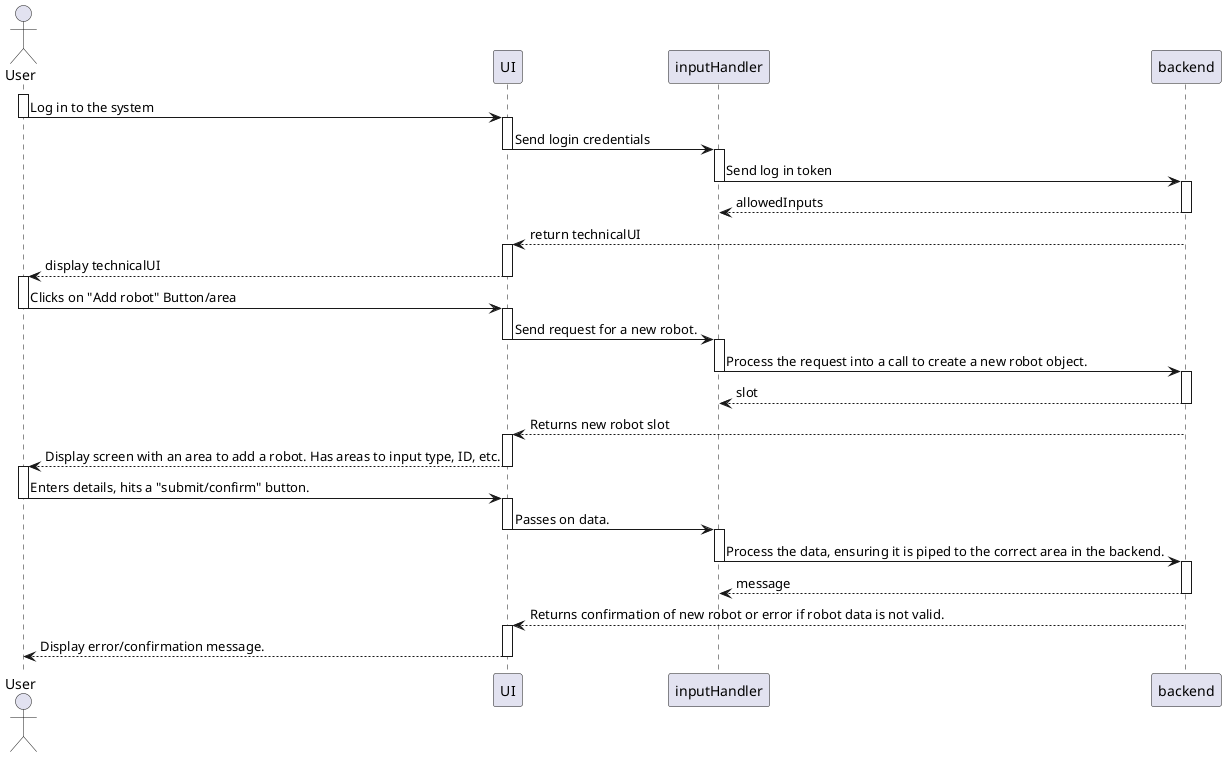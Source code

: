 @startuml aBasicSeqeunceDiagram

actor User
participant UI
participant inputHandler 
participant backend

activate User 
User -> UI: Log in to the system
deactivate User 

activate UI
UI -> inputHandler: Send login credentials
deactivate UI

' waits for the backend to return. Ensures error handling is done gracefully.
activate inputHandler
inputHandler -> backend: Send log in token
deactivate inputHandler

activate backend
return allowedInputs
backend --> UI: return technicalUI
deactivate backend

'User is now logged in with a Techinical UI availible to them
activate UI
UI --> User: display technicalUI
deactivate UI

activate User
User -> UI: Clicks on "Add robot" Button/area
deactivate User

activate UI
UI -> inputHandler: Send request for a new robot.
deactivate UI

activate inputHandler
inputHandler -> backend: Process the request into a call to create a new robot object.
deactivate inputHandler

' waits for the backend to return. Ensures error handling is done gracefully.
activate backend
return slot
backend --> UI: Returns new robot slot
deactivate backend

activate UI
UI --> User: Display screen with an area to add a robot. Has areas to input type, ID, etc.
deactivate UI

activate User
User -> UI: Enters details, hits a "submit/confirm" button. 
deactivate User

activate UI
UI -> inputHandler: Passes on data. 
deactivate UI

activate inputHandler
inputHandler -> backend: Process the data, ensuring it is piped to the correct area in the backend.
deactivate inputHandler

' waits for the backend to return. Ensures error handling is done gracefully.
activate backend
return message
backend --> UI: Returns confirmation of new robot or error if robot data is not valid.
deactivate backend

activate UI
UI --> User: Display error/confirmation message. 
deactivate UI


 
@enduml
